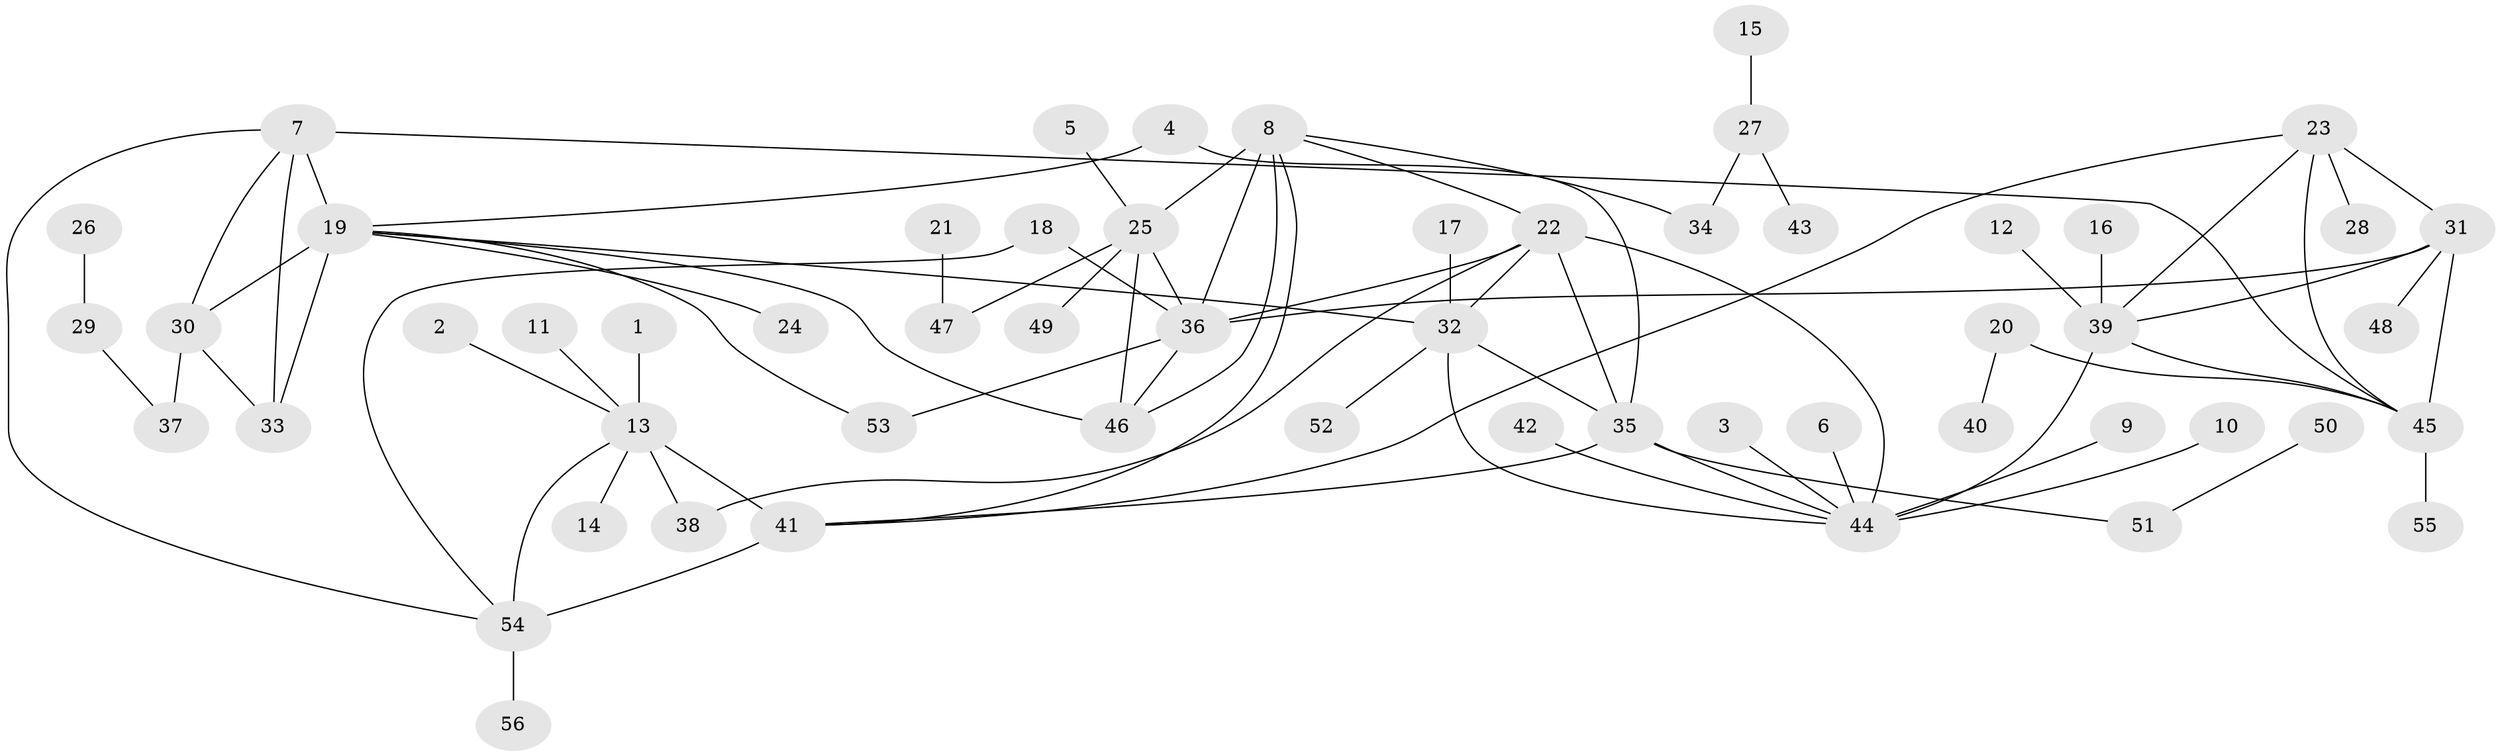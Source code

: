// original degree distribution, {9: 0.08108108108108109, 7: 0.05405405405405406, 12: 0.009009009009009009, 5: 0.036036036036036036, 4: 0.02702702702702703, 8: 0.018018018018018018, 6: 0.018018018018018018, 3: 0.07207207207207207, 1: 0.5855855855855856, 2: 0.0990990990990991}
// Generated by graph-tools (version 1.1) at 2025/02/03/09/25 03:02:40]
// undirected, 56 vertices, 79 edges
graph export_dot {
graph [start="1"]
  node [color=gray90,style=filled];
  1;
  2;
  3;
  4;
  5;
  6;
  7;
  8;
  9;
  10;
  11;
  12;
  13;
  14;
  15;
  16;
  17;
  18;
  19;
  20;
  21;
  22;
  23;
  24;
  25;
  26;
  27;
  28;
  29;
  30;
  31;
  32;
  33;
  34;
  35;
  36;
  37;
  38;
  39;
  40;
  41;
  42;
  43;
  44;
  45;
  46;
  47;
  48;
  49;
  50;
  51;
  52;
  53;
  54;
  55;
  56;
  1 -- 13 [weight=1.0];
  2 -- 13 [weight=1.0];
  3 -- 44 [weight=1.0];
  4 -- 19 [weight=1.0];
  4 -- 35 [weight=1.0];
  5 -- 25 [weight=1.0];
  6 -- 44 [weight=1.0];
  7 -- 19 [weight=2.0];
  7 -- 30 [weight=1.0];
  7 -- 33 [weight=1.0];
  7 -- 45 [weight=1.0];
  7 -- 54 [weight=1.0];
  8 -- 22 [weight=1.0];
  8 -- 25 [weight=2.0];
  8 -- 34 [weight=1.0];
  8 -- 36 [weight=2.0];
  8 -- 41 [weight=1.0];
  8 -- 46 [weight=2.0];
  9 -- 44 [weight=1.0];
  10 -- 44 [weight=1.0];
  11 -- 13 [weight=1.0];
  12 -- 39 [weight=1.0];
  13 -- 14 [weight=1.0];
  13 -- 38 [weight=1.0];
  13 -- 41 [weight=4.0];
  13 -- 54 [weight=2.0];
  15 -- 27 [weight=1.0];
  16 -- 39 [weight=1.0];
  17 -- 32 [weight=1.0];
  18 -- 36 [weight=2.0];
  18 -- 54 [weight=1.0];
  19 -- 24 [weight=1.0];
  19 -- 30 [weight=2.0];
  19 -- 32 [weight=1.0];
  19 -- 33 [weight=2.0];
  19 -- 46 [weight=1.0];
  19 -- 53 [weight=1.0];
  20 -- 40 [weight=1.0];
  20 -- 45 [weight=1.0];
  21 -- 47 [weight=1.0];
  22 -- 32 [weight=2.0];
  22 -- 35 [weight=2.0];
  22 -- 36 [weight=1.0];
  22 -- 38 [weight=1.0];
  22 -- 44 [weight=2.0];
  23 -- 28 [weight=1.0];
  23 -- 31 [weight=2.0];
  23 -- 39 [weight=1.0];
  23 -- 41 [weight=1.0];
  23 -- 45 [weight=1.0];
  25 -- 36 [weight=1.0];
  25 -- 46 [weight=1.0];
  25 -- 47 [weight=1.0];
  25 -- 49 [weight=1.0];
  26 -- 29 [weight=1.0];
  27 -- 34 [weight=1.0];
  27 -- 43 [weight=1.0];
  29 -- 37 [weight=1.0];
  30 -- 33 [weight=1.0];
  30 -- 37 [weight=1.0];
  31 -- 36 [weight=1.0];
  31 -- 39 [weight=2.0];
  31 -- 45 [weight=2.0];
  31 -- 48 [weight=1.0];
  32 -- 35 [weight=1.0];
  32 -- 44 [weight=1.0];
  32 -- 52 [weight=1.0];
  35 -- 41 [weight=1.0];
  35 -- 44 [weight=1.0];
  35 -- 51 [weight=1.0];
  36 -- 46 [weight=1.0];
  36 -- 53 [weight=1.0];
  39 -- 44 [weight=1.0];
  39 -- 45 [weight=1.0];
  41 -- 54 [weight=2.0];
  42 -- 44 [weight=1.0];
  45 -- 55 [weight=1.0];
  50 -- 51 [weight=1.0];
  54 -- 56 [weight=1.0];
}
